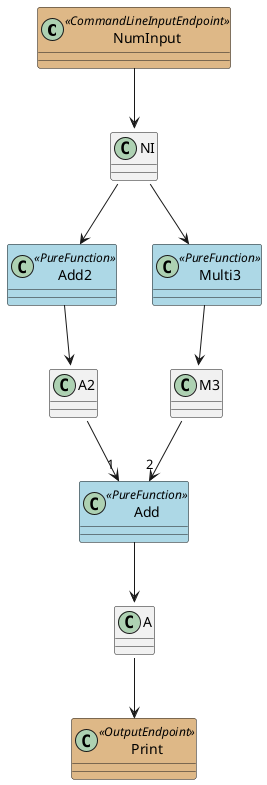 
@startuml

skinparam class {
	BackgroundColor<<CommandLineInputEndpoint>> BurlyWood
    BackgroundColor<<CommandLineArgsInputEndpoint>> BurlyWood
    BackgroundColor<<AliyunHttpInputEndpoint>> BurlyWood
    BackgroundColor<<OutputEndpoint>> BurlyWood
    BackgroundColor<<PureFunction>> LightBlue
    BackgroundColor<<AlternativePath>> Crimson
}

class NumInput <<CommandLineInputEndpoint>>
class Add2 <<PureFunction>>
class Add <<PureFunction>>
class Print <<OutputEndpoint>>
class Multi3 <<PureFunction>>

NumInput --> NI::Integer
NI::Integer --> Add2
NI::Integer --> Multi3
Add2 --> A2::Integer
A2::Integer --> "1" Add
Multi3 --> M3::Integer
M3::Integer --> "2" Add
Add --> A::Integer
A::Integer --> Print
@enduml
